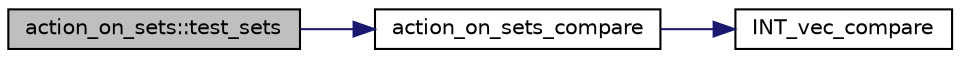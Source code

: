 digraph "action_on_sets::test_sets"
{
  edge [fontname="Helvetica",fontsize="10",labelfontname="Helvetica",labelfontsize="10"];
  node [fontname="Helvetica",fontsize="10",shape=record];
  rankdir="LR";
  Node259 [label="action_on_sets::test_sets",height=0.2,width=0.4,color="black", fillcolor="grey75", style="filled", fontcolor="black"];
  Node259 -> Node260 [color="midnightblue",fontsize="10",style="solid",fontname="Helvetica"];
  Node260 [label="action_on_sets_compare",height=0.2,width=0.4,color="black", fillcolor="white", style="filled",URL="$d8/d28/action__on__sets_8_c.html#a8922c03da1cf508fa89458e7a0db1274"];
  Node260 -> Node261 [color="midnightblue",fontsize="10",style="solid",fontname="Helvetica"];
  Node261 [label="INT_vec_compare",height=0.2,width=0.4,color="black", fillcolor="white", style="filled",URL="$d5/de2/foundations_2data__structures_2data__structures_8h.html#ac1a17fca23fb4a338aef8547a4c2fded"];
}
